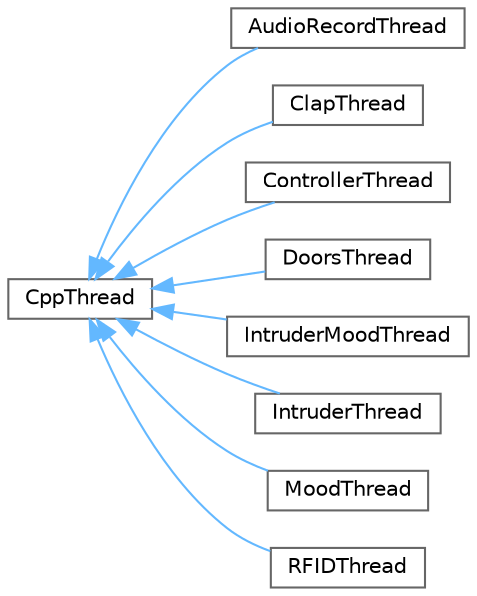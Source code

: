 digraph "Graphical Class Hierarchy"
{
 // LATEX_PDF_SIZE
  bgcolor="transparent";
  edge [fontname=Helvetica,fontsize=10,labelfontname=Helvetica,labelfontsize=10];
  node [fontname=Helvetica,fontsize=10,shape=box,height=0.2,width=0.4];
  rankdir="LR";
  Node0 [label="CppThread",height=0.2,width=0.4,color="grey40", fillcolor="white", style="filled",URL="$class_cpp_thread.html",tooltip=" "];
  Node0 -> Node1 [dir="back",color="steelblue1",style="solid"];
  Node1 [label="AudioRecordThread",height=0.2,width=0.4,color="grey40", fillcolor="white", style="filled",URL="$class_audio_record_thread.html",tooltip=" "];
  Node0 -> Node2 [dir="back",color="steelblue1",style="solid"];
  Node2 [label="ClapThread",height=0.2,width=0.4,color="grey40", fillcolor="white", style="filled",URL="$class_clap_thread.html",tooltip=" "];
  Node0 -> Node3 [dir="back",color="steelblue1",style="solid"];
  Node3 [label="ControllerThread",height=0.2,width=0.4,color="grey40", fillcolor="white", style="filled",URL="$class_controller_thread.html",tooltip="Controller Thread to manage all child threads."];
  Node0 -> Node4 [dir="back",color="steelblue1",style="solid"];
  Node4 [label="DoorsThread",height=0.2,width=0.4,color="grey40", fillcolor="white", style="filled",URL="$class_doors_thread.html",tooltip="Doors Thread to manage doors detection functionality."];
  Node0 -> Node5 [dir="back",color="steelblue1",style="solid"];
  Node5 [label="IntruderMoodThread",height=0.2,width=0.4,color="grey40", fillcolor="white", style="filled",URL="$class_intruder_mood_thread.html",tooltip=" "];
  Node0 -> Node6 [dir="back",color="steelblue1",style="solid"];
  Node6 [label="IntruderThread",height=0.2,width=0.4,color="grey40", fillcolor="white", style="filled",URL="$class_intruder_thread.html",tooltip="Intruder Thread to manage intruder detection functionality."];
  Node0 -> Node7 [dir="back",color="steelblue1",style="solid"];
  Node7 [label="MoodThread",height=0.2,width=0.4,color="grey40", fillcolor="white", style="filled",URL="$class_mood_thread.html",tooltip="Mood Thread to manage mood detection functionality."];
  Node0 -> Node8 [dir="back",color="steelblue1",style="solid"];
  Node8 [label="RFIDThread",height=0.2,width=0.4,color="grey40", fillcolor="white", style="filled",URL="$class_r_f_i_d_thread.html",tooltip="Rfid Thread to manage rfid detection functionality."];
}
